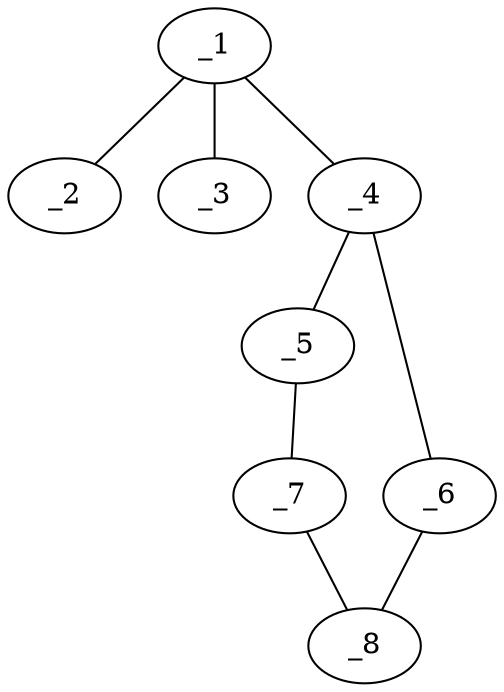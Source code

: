 graph molid25855 {
	_1	 [charge=0,
		chem=1,
		symbol="C  ",
		x="2.866",
		y="1.0194"];
	_2	 [charge=0,
		chem=2,
		symbol="O  ",
		x="3.7321",
		y="1.5194"];
	_1 -- _2	 [valence=2];
	_3	 [charge=0,
		chem=2,
		symbol="O  ",
		x=2,
		y="1.5194"];
	_1 -- _3	 [valence=1];
	_4	 [charge=0,
		chem=1,
		symbol="C  ",
		x="2.866",
		y="0.0194"];
	_1 -- _4	 [valence=1];
	_5	 [charge=0,
		chem=1,
		symbol="C  ",
		x="2.057",
		y="-0.5684"];
	_4 -- _5	 [valence=1];
	_6	 [charge=0,
		chem=4,
		symbol="N  ",
		x="3.675",
		y="-0.5684"];
	_4 -- _6	 [valence=1];
	_7	 [charge=0,
		chem=5,
		symbol="S  ",
		x="2.366",
		y="-1.5194"];
	_5 -- _7	 [valence=1];
	_8	 [charge=0,
		chem=1,
		symbol="C  ",
		x="3.366",
		y="-1.5194"];
	_6 -- _8	 [valence=1];
	_7 -- _8	 [valence=1];
}
